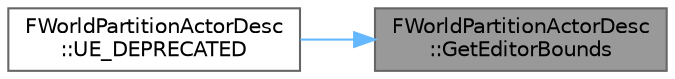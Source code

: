 digraph "FWorldPartitionActorDesc::GetEditorBounds"
{
 // INTERACTIVE_SVG=YES
 // LATEX_PDF_SIZE
  bgcolor="transparent";
  edge [fontname=Helvetica,fontsize=10,labelfontname=Helvetica,labelfontsize=10];
  node [fontname=Helvetica,fontsize=10,shape=box,height=0.2,width=0.4];
  rankdir="RL";
  Node1 [id="Node000001",label="FWorldPartitionActorDesc\l::GetEditorBounds",height=0.2,width=0.4,color="gray40", fillcolor="grey60", style="filled", fontcolor="black",tooltip=" "];
  Node1 -> Node2 [id="edge1_Node000001_Node000002",dir="back",color="steelblue1",style="solid",tooltip=" "];
  Node2 [id="Node000002",label="FWorldPartitionActorDesc\l::UE_DEPRECATED",height=0.2,width=0.4,color="grey40", fillcolor="white", style="filled",URL="$da/d0e/classFWorldPartitionActorDesc.html#ad49993a7aad000475439ae3adea71cc2",tooltip=" "];
}

